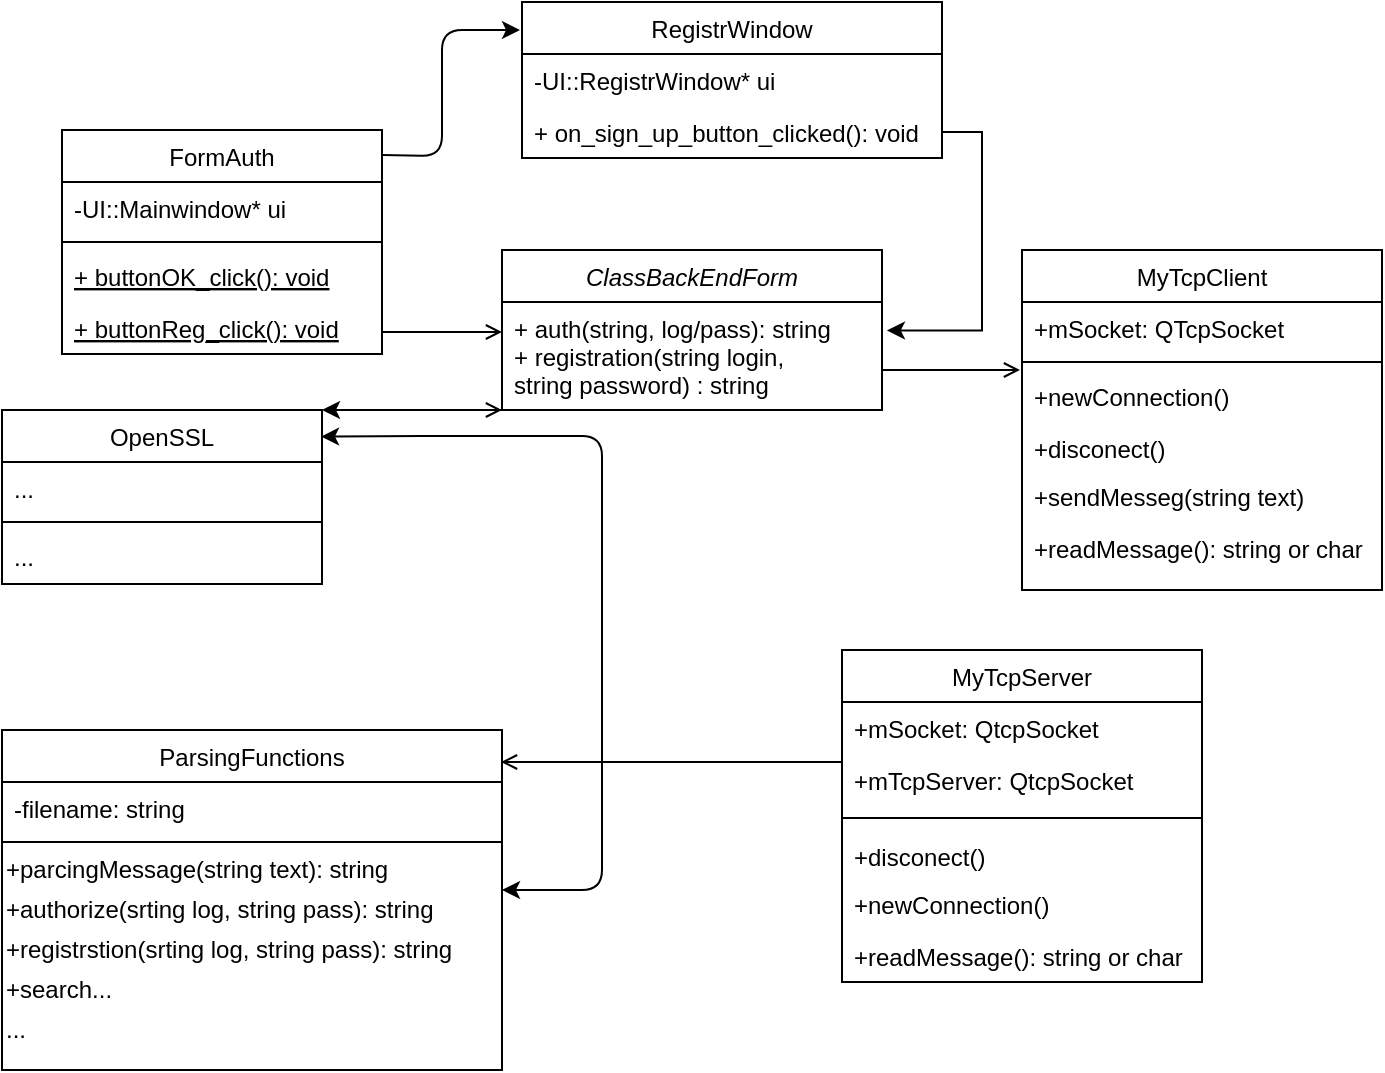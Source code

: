 <mxfile version="14.4.4" type="github">
  <diagram id="C5RBs43oDa-KdzZeNtuy" name="Page-1">
    <mxGraphModel dx="789" dy="1643" grid="1" gridSize="10" guides="1" tooltips="1" connect="1" arrows="1" fold="1" page="1" pageScale="1" pageWidth="827" pageHeight="1169" math="0" shadow="0">
      <root>
        <mxCell id="WIyWlLk6GJQsqaUBKTNV-0" />
        <mxCell id="WIyWlLk6GJQsqaUBKTNV-1" parent="WIyWlLk6GJQsqaUBKTNV-0" />
        <mxCell id="zkfFHV4jXpPFQw0GAbJ--0" value="ClassBackEndForm" style="swimlane;fontStyle=2;align=center;verticalAlign=top;childLayout=stackLayout;horizontal=1;startSize=26;horizontalStack=0;resizeParent=1;resizeLast=0;collapsible=1;marginBottom=0;rounded=0;shadow=0;strokeWidth=1;" parent="WIyWlLk6GJQsqaUBKTNV-1" vertex="1">
          <mxGeometry x="270" y="120" width="190" height="80" as="geometry">
            <mxRectangle x="270" y="120" width="160" height="26" as="alternateBounds" />
          </mxGeometry>
        </mxCell>
        <mxCell id="zkfFHV4jXpPFQw0GAbJ--1" value="+ auth(string, log/pass): string&#xa;+ registration(string login, &#xa;string password) : string" style="text;align=left;verticalAlign=top;spacingLeft=4;spacingRight=4;overflow=hidden;rotatable=0;points=[[0,0.5],[1,0.5]];portConstraint=eastwest;" parent="zkfFHV4jXpPFQw0GAbJ--0" vertex="1">
          <mxGeometry y="26" width="190" height="54" as="geometry" />
        </mxCell>
        <mxCell id="zkfFHV4jXpPFQw0GAbJ--6" value="FormAuth" style="swimlane;fontStyle=0;align=center;verticalAlign=top;childLayout=stackLayout;horizontal=1;startSize=26;horizontalStack=0;resizeParent=1;resizeLast=0;collapsible=1;marginBottom=0;rounded=0;shadow=0;strokeWidth=1;" parent="WIyWlLk6GJQsqaUBKTNV-1" vertex="1">
          <mxGeometry x="50" y="60" width="160" height="112" as="geometry">
            <mxRectangle x="130" y="380" width="160" height="26" as="alternateBounds" />
          </mxGeometry>
        </mxCell>
        <mxCell id="zkfFHV4jXpPFQw0GAbJ--7" value="-UI::Mainwindow* ui" style="text;align=left;verticalAlign=top;spacingLeft=4;spacingRight=4;overflow=hidden;rotatable=0;points=[[0,0.5],[1,0.5]];portConstraint=eastwest;" parent="zkfFHV4jXpPFQw0GAbJ--6" vertex="1">
          <mxGeometry y="26" width="160" height="26" as="geometry" />
        </mxCell>
        <mxCell id="zkfFHV4jXpPFQw0GAbJ--9" value="" style="line;html=1;strokeWidth=1;align=left;verticalAlign=middle;spacingTop=-1;spacingLeft=3;spacingRight=3;rotatable=0;labelPosition=right;points=[];portConstraint=eastwest;" parent="zkfFHV4jXpPFQw0GAbJ--6" vertex="1">
          <mxGeometry y="52" width="160" height="8" as="geometry" />
        </mxCell>
        <mxCell id="zkfFHV4jXpPFQw0GAbJ--10" value="+ buttonOK_click(): void" style="text;align=left;verticalAlign=top;spacingLeft=4;spacingRight=4;overflow=hidden;rotatable=0;points=[[0,0.5],[1,0.5]];portConstraint=eastwest;fontStyle=4" parent="zkfFHV4jXpPFQw0GAbJ--6" vertex="1">
          <mxGeometry y="60" width="160" height="26" as="geometry" />
        </mxCell>
        <mxCell id="PQ_fN0bn8ByND3GaeaYK-13" value="+ buttonReg_click(): void" style="text;align=left;verticalAlign=top;spacingLeft=4;spacingRight=4;overflow=hidden;rotatable=0;points=[[0,0.5],[1,0.5]];portConstraint=eastwest;fontStyle=4" parent="zkfFHV4jXpPFQw0GAbJ--6" vertex="1">
          <mxGeometry y="86" width="160" height="26" as="geometry" />
        </mxCell>
        <mxCell id="zkfFHV4jXpPFQw0GAbJ--13" value="OpenSSL" style="swimlane;fontStyle=0;align=center;verticalAlign=top;childLayout=stackLayout;horizontal=1;startSize=26;horizontalStack=0;resizeParent=1;resizeLast=0;collapsible=1;marginBottom=0;rounded=0;shadow=0;strokeWidth=1;" parent="WIyWlLk6GJQsqaUBKTNV-1" vertex="1">
          <mxGeometry x="20" y="200" width="160" height="87" as="geometry">
            <mxRectangle x="340" y="380" width="170" height="26" as="alternateBounds" />
          </mxGeometry>
        </mxCell>
        <mxCell id="zkfFHV4jXpPFQw0GAbJ--14" value="..." style="text;align=left;verticalAlign=top;spacingLeft=4;spacingRight=4;overflow=hidden;rotatable=0;points=[[0,0.5],[1,0.5]];portConstraint=eastwest;" parent="zkfFHV4jXpPFQw0GAbJ--13" vertex="1">
          <mxGeometry y="26" width="160" height="26" as="geometry" />
        </mxCell>
        <mxCell id="zkfFHV4jXpPFQw0GAbJ--15" value="" style="line;html=1;strokeWidth=1;align=left;verticalAlign=middle;spacingTop=-1;spacingLeft=3;spacingRight=3;rotatable=0;labelPosition=right;points=[];portConstraint=eastwest;" parent="zkfFHV4jXpPFQw0GAbJ--13" vertex="1">
          <mxGeometry y="52" width="160" height="8" as="geometry" />
        </mxCell>
        <mxCell id="PQ_fN0bn8ByND3GaeaYK-23" value="..." style="text;align=left;verticalAlign=top;spacingLeft=4;spacingRight=4;overflow=hidden;rotatable=0;points=[[0,0.5],[1,0.5]];portConstraint=eastwest;" parent="zkfFHV4jXpPFQw0GAbJ--13" vertex="1">
          <mxGeometry y="60" width="160" height="26" as="geometry" />
        </mxCell>
        <mxCell id="zkfFHV4jXpPFQw0GAbJ--17" value="MyTcpClient" style="swimlane;fontStyle=0;align=center;verticalAlign=top;childLayout=stackLayout;horizontal=1;startSize=26;horizontalStack=0;resizeParent=1;resizeLast=0;collapsible=1;marginBottom=0;rounded=0;shadow=0;strokeWidth=1;" parent="WIyWlLk6GJQsqaUBKTNV-1" vertex="1">
          <mxGeometry x="530" y="120" width="180" height="170" as="geometry">
            <mxRectangle x="550" y="140" width="160" height="26" as="alternateBounds" />
          </mxGeometry>
        </mxCell>
        <mxCell id="zkfFHV4jXpPFQw0GAbJ--19" value="+mSocket: QTcpSocket" style="text;align=left;verticalAlign=top;spacingLeft=4;spacingRight=4;overflow=hidden;rotatable=0;points=[[0,0.5],[1,0.5]];portConstraint=eastwest;rounded=0;shadow=0;html=0;" parent="zkfFHV4jXpPFQw0GAbJ--17" vertex="1">
          <mxGeometry y="26" width="180" height="26" as="geometry" />
        </mxCell>
        <mxCell id="zkfFHV4jXpPFQw0GAbJ--23" value="" style="line;html=1;strokeWidth=1;align=left;verticalAlign=middle;spacingTop=-1;spacingLeft=3;spacingRight=3;rotatable=0;labelPosition=right;points=[];portConstraint=eastwest;" parent="zkfFHV4jXpPFQw0GAbJ--17" vertex="1">
          <mxGeometry y="52" width="180" height="8" as="geometry" />
        </mxCell>
        <mxCell id="zkfFHV4jXpPFQw0GAbJ--24" value="+newConnection()" style="text;align=left;verticalAlign=top;spacingLeft=4;spacingRight=4;overflow=hidden;rotatable=0;points=[[0,0.5],[1,0.5]];portConstraint=eastwest;" parent="zkfFHV4jXpPFQw0GAbJ--17" vertex="1">
          <mxGeometry y="60" width="180" height="26" as="geometry" />
        </mxCell>
        <mxCell id="PQ_fN0bn8ByND3GaeaYK-19" value="+disconect()" style="text;align=left;verticalAlign=top;spacingLeft=4;spacingRight=4;overflow=hidden;rotatable=0;points=[[0,0.5],[1,0.5]];portConstraint=eastwest;" parent="zkfFHV4jXpPFQw0GAbJ--17" vertex="1">
          <mxGeometry y="86" width="180" height="24" as="geometry" />
        </mxCell>
        <mxCell id="PQ_fN0bn8ByND3GaeaYK-20" value="+sendMesseg(string text)" style="text;align=left;verticalAlign=top;spacingLeft=4;spacingRight=4;overflow=hidden;rotatable=0;points=[[0,0.5],[1,0.5]];portConstraint=eastwest;" parent="zkfFHV4jXpPFQw0GAbJ--17" vertex="1">
          <mxGeometry y="110" width="180" height="26" as="geometry" />
        </mxCell>
        <mxCell id="PQ_fN0bn8ByND3GaeaYK-22" value="+readMessage(): string or char" style="text;align=left;verticalAlign=top;spacingLeft=4;spacingRight=4;overflow=hidden;rotatable=0;points=[[0,0.5],[1,0.5]];portConstraint=eastwest;" parent="zkfFHV4jXpPFQw0GAbJ--17" vertex="1">
          <mxGeometry y="136" width="180" height="26" as="geometry" />
        </mxCell>
        <mxCell id="zkfFHV4jXpPFQw0GAbJ--26" value="" style="endArrow=open;shadow=0;strokeWidth=1;rounded=0;endFill=1;edgeStyle=elbowEdgeStyle;elbow=vertical;" parent="WIyWlLk6GJQsqaUBKTNV-1" source="zkfFHV4jXpPFQw0GAbJ--0" edge="1">
          <mxGeometry x="0.5" y="41" relative="1" as="geometry">
            <mxPoint x="380" y="192" as="sourcePoint" />
            <mxPoint x="529" y="180" as="targetPoint" />
            <mxPoint x="-40" y="32" as="offset" />
            <Array as="points">
              <mxPoint x="480" y="180" />
              <mxPoint x="500" y="140" />
              <mxPoint x="500" y="156" />
              <mxPoint x="510" y="156" />
              <mxPoint x="510" y="150" />
              <mxPoint x="460" y="151" />
              <mxPoint x="460" y="151" />
              <mxPoint x="460" y="140" />
              <mxPoint x="470" y="150" />
            </Array>
          </mxGeometry>
        </mxCell>
        <mxCell id="PQ_fN0bn8ByND3GaeaYK-2" value="ParsingFunctions" style="swimlane;fontStyle=0;align=center;verticalAlign=top;childLayout=stackLayout;horizontal=1;startSize=26;horizontalStack=0;resizeParent=1;resizeLast=0;collapsible=1;marginBottom=0;rounded=0;shadow=0;strokeWidth=1;" parent="WIyWlLk6GJQsqaUBKTNV-1" vertex="1">
          <mxGeometry x="20" y="360" width="250" height="170" as="geometry">
            <mxRectangle x="340" y="380" width="170" height="26" as="alternateBounds" />
          </mxGeometry>
        </mxCell>
        <mxCell id="PQ_fN0bn8ByND3GaeaYK-3" value="-filename: string" style="text;align=left;verticalAlign=top;spacingLeft=4;spacingRight=4;overflow=hidden;rotatable=0;points=[[0,0.5],[1,0.5]];portConstraint=eastwest;" parent="PQ_fN0bn8ByND3GaeaYK-2" vertex="1">
          <mxGeometry y="26" width="250" height="26" as="geometry" />
        </mxCell>
        <mxCell id="PQ_fN0bn8ByND3GaeaYK-4" value="" style="line;html=1;strokeWidth=1;align=left;verticalAlign=middle;spacingTop=-1;spacingLeft=3;spacingRight=3;rotatable=0;labelPosition=right;points=[];portConstraint=eastwest;" parent="PQ_fN0bn8ByND3GaeaYK-2" vertex="1">
          <mxGeometry y="52" width="250" height="8" as="geometry" />
        </mxCell>
        <mxCell id="PQ_fN0bn8ByND3GaeaYK-42" value="&lt;div align=&quot;left&quot;&gt;+parcingMessage(string text): string&lt;br&gt;&lt;/div&gt;" style="text;html=1;strokeColor=none;fillColor=none;align=left;verticalAlign=middle;whiteSpace=wrap;rounded=0;" parent="PQ_fN0bn8ByND3GaeaYK-2" vertex="1">
          <mxGeometry y="60" width="250" height="20" as="geometry" />
        </mxCell>
        <mxCell id="PQ_fN0bn8ByND3GaeaYK-43" value="+authorize(srting log, string pass): string" style="text;html=1;strokeColor=none;fillColor=none;align=left;verticalAlign=middle;whiteSpace=wrap;rounded=0;" parent="PQ_fN0bn8ByND3GaeaYK-2" vertex="1">
          <mxGeometry y="80" width="250" height="20" as="geometry" />
        </mxCell>
        <mxCell id="PQ_fN0bn8ByND3GaeaYK-44" value="&lt;div align=&quot;left&quot;&gt;+registrstion(srting log, string pass): string&lt;/div&gt;" style="text;html=1;strokeColor=none;fillColor=none;align=left;verticalAlign=middle;whiteSpace=wrap;rounded=0;" parent="PQ_fN0bn8ByND3GaeaYK-2" vertex="1">
          <mxGeometry y="100" width="250" height="20" as="geometry" />
        </mxCell>
        <mxCell id="PQ_fN0bn8ByND3GaeaYK-45" value="&lt;div align=&quot;left&quot;&gt;+search...&lt;/div&gt;" style="text;html=1;strokeColor=none;fillColor=none;align=left;verticalAlign=middle;whiteSpace=wrap;rounded=0;" parent="PQ_fN0bn8ByND3GaeaYK-2" vertex="1">
          <mxGeometry y="120" width="250" height="20" as="geometry" />
        </mxCell>
        <mxCell id="PQ_fN0bn8ByND3GaeaYK-46" value="&lt;div align=&quot;left&quot;&gt;...&lt;/div&gt;" style="text;html=1;strokeColor=none;fillColor=none;align=left;verticalAlign=middle;whiteSpace=wrap;rounded=0;" parent="PQ_fN0bn8ByND3GaeaYK-2" vertex="1">
          <mxGeometry y="140" width="250" height="20" as="geometry" />
        </mxCell>
        <mxCell id="PQ_fN0bn8ByND3GaeaYK-5" value="MyTcpServer" style="swimlane;fontStyle=0;align=center;verticalAlign=top;childLayout=stackLayout;horizontal=1;startSize=26;horizontalStack=0;resizeParent=1;resizeLast=0;collapsible=1;marginBottom=0;rounded=0;shadow=0;strokeWidth=1;" parent="WIyWlLk6GJQsqaUBKTNV-1" vertex="1">
          <mxGeometry x="440" y="320" width="180" height="166" as="geometry">
            <mxRectangle x="340" y="380" width="170" height="26" as="alternateBounds" />
          </mxGeometry>
        </mxCell>
        <mxCell id="PQ_fN0bn8ByND3GaeaYK-6" value="+mSocket: QtcpSocket" style="text;align=left;verticalAlign=top;spacingLeft=4;spacingRight=4;overflow=hidden;rotatable=0;points=[[0,0.5],[1,0.5]];portConstraint=eastwest;" parent="PQ_fN0bn8ByND3GaeaYK-5" vertex="1">
          <mxGeometry y="26" width="180" height="26" as="geometry" />
        </mxCell>
        <mxCell id="PQ_fN0bn8ByND3GaeaYK-35" value="+mTcpServer: QtcpSocket" style="text;align=left;verticalAlign=top;spacingLeft=4;spacingRight=4;overflow=hidden;rotatable=0;points=[[0,0.5],[1,0.5]];portConstraint=eastwest;" parent="PQ_fN0bn8ByND3GaeaYK-5" vertex="1">
          <mxGeometry y="52" width="180" height="26" as="geometry" />
        </mxCell>
        <mxCell id="PQ_fN0bn8ByND3GaeaYK-7" value="" style="line;html=1;strokeWidth=1;align=left;verticalAlign=middle;spacingTop=-1;spacingLeft=3;spacingRight=3;rotatable=0;labelPosition=right;points=[];portConstraint=eastwest;" parent="PQ_fN0bn8ByND3GaeaYK-5" vertex="1">
          <mxGeometry y="78" width="180" height="12" as="geometry" />
        </mxCell>
        <mxCell id="PQ_fN0bn8ByND3GaeaYK-37" value="+disconect()" style="text;align=left;verticalAlign=top;spacingLeft=4;spacingRight=4;overflow=hidden;rotatable=0;points=[[0,0.5],[1,0.5]];portConstraint=eastwest;" parent="PQ_fN0bn8ByND3GaeaYK-5" vertex="1">
          <mxGeometry y="90" width="180" height="24" as="geometry" />
        </mxCell>
        <mxCell id="PQ_fN0bn8ByND3GaeaYK-38" value="+newConnection()" style="text;align=left;verticalAlign=top;spacingLeft=4;spacingRight=4;overflow=hidden;rotatable=0;points=[[0,0.5],[1,0.5]];portConstraint=eastwest;" parent="PQ_fN0bn8ByND3GaeaYK-5" vertex="1">
          <mxGeometry y="114" width="180" height="26" as="geometry" />
        </mxCell>
        <mxCell id="PQ_fN0bn8ByND3GaeaYK-39" value="+readMessage(): string or char" style="text;align=left;verticalAlign=top;spacingLeft=4;spacingRight=4;overflow=hidden;rotatable=0;points=[[0,0.5],[1,0.5]];portConstraint=eastwest;" parent="PQ_fN0bn8ByND3GaeaYK-5" vertex="1">
          <mxGeometry y="140" width="180" height="26" as="geometry" />
        </mxCell>
        <mxCell id="PQ_fN0bn8ByND3GaeaYK-8" value="" style="endArrow=classic;startArrow=classic;html=1;entryX=0.997;entryY=0.153;entryDx=0;entryDy=0;entryPerimeter=0;" parent="WIyWlLk6GJQsqaUBKTNV-1" target="zkfFHV4jXpPFQw0GAbJ--13" edge="1">
          <mxGeometry width="50" height="50" relative="1" as="geometry">
            <mxPoint x="270" y="440" as="sourcePoint" />
            <mxPoint x="200" y="283" as="targetPoint" />
            <Array as="points">
              <mxPoint x="320" y="440" />
              <mxPoint x="320" y="263" />
              <mxPoint x="320" y="213" />
              <mxPoint x="240" y="213" />
            </Array>
          </mxGeometry>
        </mxCell>
        <mxCell id="PQ_fN0bn8ByND3GaeaYK-9" value="" style="endArrow=open;shadow=0;strokeWidth=1;rounded=0;endFill=1;edgeStyle=elbowEdgeStyle;elbow=vertical;entryX=0;entryY=1;entryDx=0;entryDy=0;" parent="WIyWlLk6GJQsqaUBKTNV-1" target="zkfFHV4jXpPFQw0GAbJ--0" edge="1">
          <mxGeometry x="0.5" y="41" relative="1" as="geometry">
            <mxPoint x="184" y="200" as="sourcePoint" />
            <mxPoint x="270" y="253" as="targetPoint" />
            <mxPoint x="-40" y="32" as="offset" />
            <Array as="points">
              <mxPoint x="230" y="200" />
              <mxPoint x="219" y="252.5" />
            </Array>
          </mxGeometry>
        </mxCell>
        <mxCell id="PQ_fN0bn8ByND3GaeaYK-10" value="" style="endArrow=classic;html=1;entryX=1;entryY=0;entryDx=0;entryDy=0;exitX=0;exitY=1;exitDx=0;exitDy=0;" parent="WIyWlLk6GJQsqaUBKTNV-1" source="zkfFHV4jXpPFQw0GAbJ--0" target="zkfFHV4jXpPFQw0GAbJ--13" edge="1">
          <mxGeometry width="50" height="50" relative="1" as="geometry">
            <mxPoint x="318" y="200" as="sourcePoint" />
            <mxPoint x="180" y="253" as="targetPoint" />
            <Array as="points">
              <mxPoint x="230" y="200" />
            </Array>
          </mxGeometry>
        </mxCell>
        <mxCell id="PQ_fN0bn8ByND3GaeaYK-11" value="" style="endArrow=open;shadow=0;strokeWidth=1;rounded=0;endFill=1;edgeStyle=elbowEdgeStyle;elbow=vertical;exitX=1;exitY=0.5;exitDx=0;exitDy=0;" parent="WIyWlLk6GJQsqaUBKTNV-1" edge="1" source="PQ_fN0bn8ByND3GaeaYK-13">
          <mxGeometry x="0.5" y="41" relative="1" as="geometry">
            <mxPoint x="220" y="130.0" as="sourcePoint" />
            <mxPoint x="270" y="161" as="targetPoint" />
            <mxPoint x="-40" y="32" as="offset" />
            <Array as="points">
              <mxPoint x="280" y="161" />
            </Array>
          </mxGeometry>
        </mxCell>
        <mxCell id="PQ_fN0bn8ByND3GaeaYK-12" value="" style="endArrow=open;shadow=0;strokeWidth=1;rounded=0;endFill=1;edgeStyle=elbowEdgeStyle;elbow=vertical;exitX=0;exitY=0.5;exitDx=0;exitDy=0;entryX=0.998;entryY=0.093;entryDx=0;entryDy=0;entryPerimeter=0;" parent="WIyWlLk6GJQsqaUBKTNV-1" source="PQ_fN0bn8ByND3GaeaYK-5" target="PQ_fN0bn8ByND3GaeaYK-2" edge="1">
          <mxGeometry x="0.5" y="41" relative="1" as="geometry">
            <mxPoint x="400" y="450" as="sourcePoint" />
            <mxPoint x="270" y="460" as="targetPoint" />
            <mxPoint x="-40" y="32" as="offset" />
            <Array as="points">
              <mxPoint x="380" y="376" />
              <mxPoint x="380" y="445" />
              <mxPoint x="390" y="376" />
              <mxPoint x="360" y="376" />
              <mxPoint x="380" y="376" />
              <mxPoint x="340" y="440" />
            </Array>
          </mxGeometry>
        </mxCell>
        <mxCell id="PQ_fN0bn8ByND3GaeaYK-27" value="RegistrWindow" style="swimlane;fontStyle=0;align=center;verticalAlign=top;childLayout=stackLayout;horizontal=1;startSize=26;horizontalStack=0;resizeParent=1;resizeLast=0;collapsible=1;marginBottom=0;rounded=0;shadow=0;strokeWidth=1;" parent="WIyWlLk6GJQsqaUBKTNV-1" vertex="1">
          <mxGeometry x="280" y="-4" width="210" height="78" as="geometry">
            <mxRectangle x="340" y="380" width="170" height="26" as="alternateBounds" />
          </mxGeometry>
        </mxCell>
        <mxCell id="PQ_fN0bn8ByND3GaeaYK-28" value="-UI::RegistrWindow* ui" style="text;align=left;verticalAlign=top;spacingLeft=4;spacingRight=4;overflow=hidden;rotatable=0;points=[[0,0.5],[1,0.5]];portConstraint=eastwest;" parent="PQ_fN0bn8ByND3GaeaYK-27" vertex="1">
          <mxGeometry y="26" width="210" height="26" as="geometry" />
        </mxCell>
        <mxCell id="0mKmFjyZY8JCqtSgL9Oa-1" value="+ on_sign_up_button_clicked(): void" style="text;align=left;verticalAlign=top;spacingLeft=4;spacingRight=4;overflow=hidden;rotatable=0;points=[[0,0.5],[1,0.5]];portConstraint=eastwest;" vertex="1" parent="PQ_fN0bn8ByND3GaeaYK-27">
          <mxGeometry y="52" width="210" height="26" as="geometry" />
        </mxCell>
        <mxCell id="PQ_fN0bn8ByND3GaeaYK-33" value="" style="endArrow=classic;html=1;exitX=1.002;exitY=0.112;exitDx=0;exitDy=0;exitPerimeter=0;" parent="WIyWlLk6GJQsqaUBKTNV-1" source="zkfFHV4jXpPFQw0GAbJ--6" edge="1">
          <mxGeometry width="50" height="50" relative="1" as="geometry">
            <mxPoint x="220" y="110" as="sourcePoint" />
            <mxPoint x="279" y="10" as="targetPoint" />
            <Array as="points">
              <mxPoint x="240" y="73" />
              <mxPoint x="240" y="10" />
            </Array>
          </mxGeometry>
        </mxCell>
        <mxCell id="0mKmFjyZY8JCqtSgL9Oa-2" style="edgeStyle=orthogonalEdgeStyle;rounded=0;orthogonalLoop=1;jettySize=auto;html=1;exitX=1;exitY=0.5;exitDx=0;exitDy=0;entryX=1.013;entryY=0.263;entryDx=0;entryDy=0;entryPerimeter=0;" edge="1" parent="WIyWlLk6GJQsqaUBKTNV-1" source="0mKmFjyZY8JCqtSgL9Oa-1" target="zkfFHV4jXpPFQw0GAbJ--1">
          <mxGeometry relative="1" as="geometry" />
        </mxCell>
      </root>
    </mxGraphModel>
  </diagram>
</mxfile>
